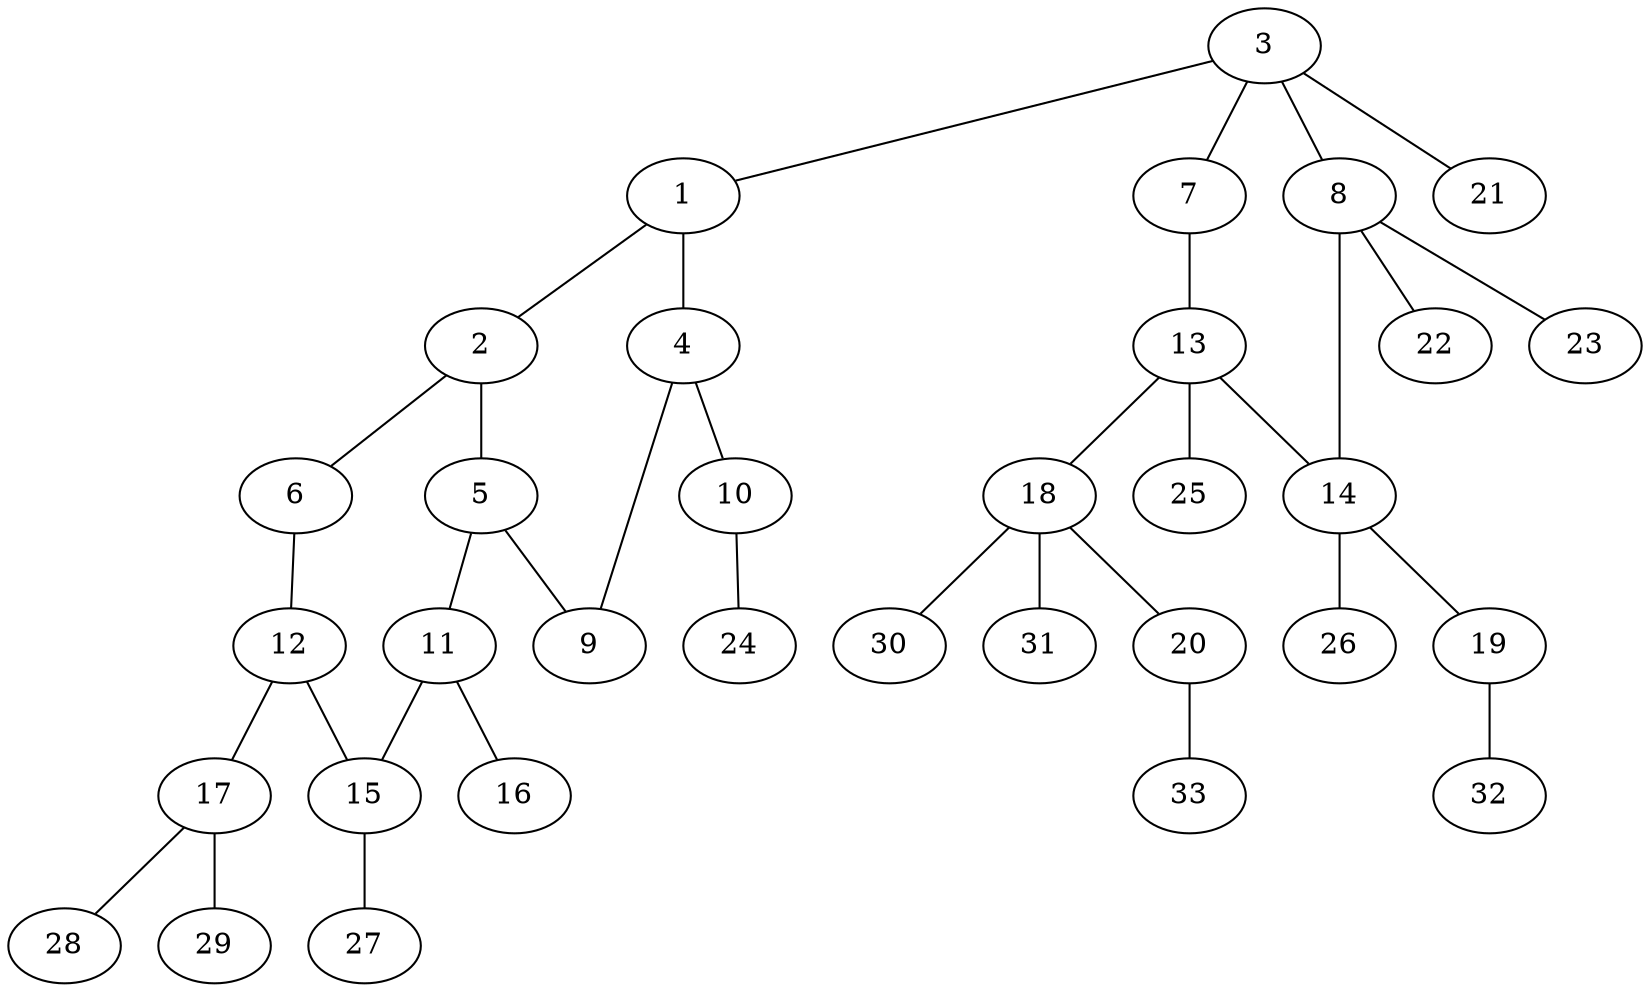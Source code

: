graph molecule_752 {
	1	 [chem=N];
	2	 [chem=C];
	1 -- 2	 [valence=1];
	4	 [chem=C];
	1 -- 4	 [valence=1];
	5	 [chem=C];
	2 -- 5	 [valence=2];
	6	 [chem=N];
	2 -- 6	 [valence=1];
	3	 [chem=C];
	3 -- 1	 [valence=1];
	7	 [chem=O];
	3 -- 7	 [valence=1];
	8	 [chem=C];
	3 -- 8	 [valence=1];
	21	 [chem=H];
	3 -- 21	 [valence=1];
	9	 [chem=N];
	4 -- 9	 [valence=2];
	10	 [chem=O];
	4 -- 10	 [valence=1];
	5 -- 9	 [valence=1];
	11	 [chem=C];
	5 -- 11	 [valence=1];
	12	 [chem=C];
	6 -- 12	 [valence=2];
	13	 [chem=C];
	7 -- 13	 [valence=1];
	14	 [chem=C];
	8 -- 14	 [valence=1];
	22	 [chem=H];
	8 -- 22	 [valence=1];
	23	 [chem=H];
	8 -- 23	 [valence=1];
	24	 [chem=H];
	10 -- 24	 [valence=1];
	15	 [chem=N];
	11 -- 15	 [valence=1];
	16	 [chem=O];
	11 -- 16	 [valence=2];
	12 -- 15	 [valence=1];
	17	 [chem=N];
	12 -- 17	 [valence=1];
	13 -- 14	 [valence=1];
	18	 [chem=C];
	13 -- 18	 [valence=1];
	25	 [chem=H];
	13 -- 25	 [valence=1];
	19	 [chem=O];
	14 -- 19	 [valence=1];
	26	 [chem=H];
	14 -- 26	 [valence=1];
	27	 [chem=H];
	15 -- 27	 [valence=1];
	28	 [chem=H];
	17 -- 28	 [valence=1];
	29	 [chem=H];
	17 -- 29	 [valence=1];
	20	 [chem=O];
	18 -- 20	 [valence=1];
	30	 [chem=H];
	18 -- 30	 [valence=1];
	31	 [chem=H];
	18 -- 31	 [valence=1];
	32	 [chem=H];
	19 -- 32	 [valence=1];
	33	 [chem=H];
	20 -- 33	 [valence=1];
}
